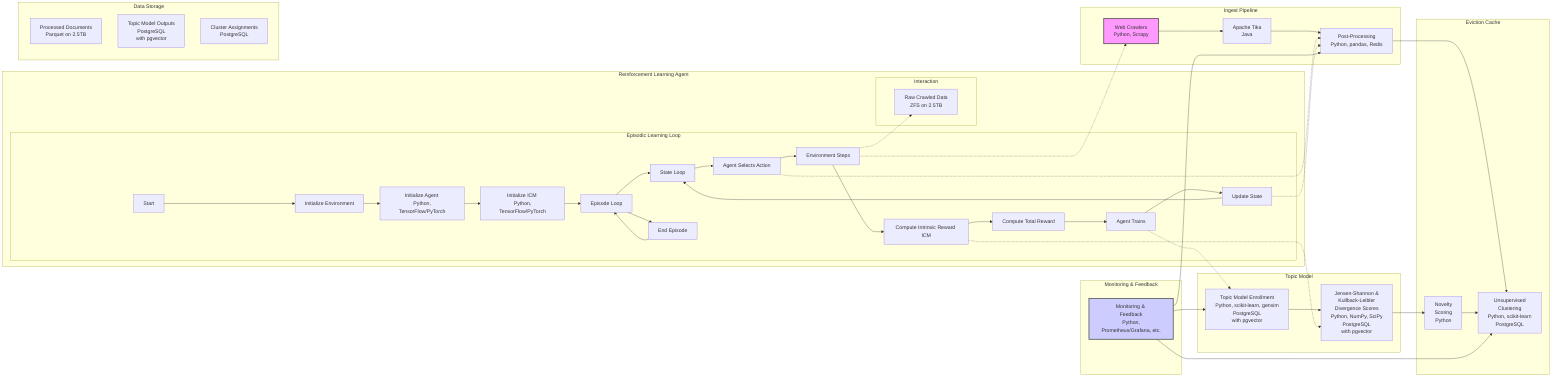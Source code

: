graph LR
    subgraph Ingest Pipeline
        A[Web Crawlers <br/> Python, Scrapy] --> B[Apache Tika <br/> Java] --> C[Post-Processing <br/> Python, pandas, Redis]
    end

    subgraph Topic Model
        D[Topic Model Enrollment <br/> Python, scikit-learn, gensim <br/> PostgreSQL <br/> with pgvector] --> E[Jensen-Shannon & <br/> Kullback-Leibler <br/> Divergence Scores <br/> Python, NumPy, SciPy <br/> PostgreSQL <br/> with pgvector]
    end

    subgraph Eviction Cache
        C --> F[Unsupervised <br/> Clustering <br/> Python, scikit-learn <br/> PostgreSQL]
        E --> G[Novelty <br/> Scoring <br/> Python] --> F
    end

    subgraph Reinforcement Learning Agent
        subgraph Episodic Learning Loop
            AA[Start] --> BB[Initialize Environment]
            BB --> CC[Initialize Agent <br/> Python, TensorFlow/PyTorch]
            CC --> DD[Initialize ICM <br/> Python, TensorFlow/PyTorch]
            DD --> EE[Episode Loop]
            EE --> FF[State Loop]
            FF --> GG[Agent Selects Action]
            GG --> HH[Environment Steps]
            HH --> II[Compute Intrinsic Reward ICM]
            II --> JJ[Compute Total Reward]
            JJ --> KK[Agent Trains]
            KK --> LL[Update State]
            LL --> FF
            EE --> MM[End Episode]
            MM --> EE
        end

        subgraph Interaction
            GG -.-> C
            HH -.-> A
            KK -.-> D
            LL -.-> C
            HH -.-> I
            II -.-> E
        end
    end

    subgraph Data Storage
        I[Raw Crawled Data <br/> ZFS on 2.5TB]
        J[Processed Documents <br/> Parquet on 2.5TB]
        K[Topic Model Outputs <br/> PostgreSQL <br/> with pgvector]
        L[Cluster Assignments <br/> PostgreSQL]
    end

    subgraph Monitoring & Feedback
        H[Monitoring & <br/> Feedback <br/> Python, Prometheus/Grafana, etc.] --> C
        H --> D
        H --> F
    end

    style A fill:#f9f,stroke:#333,stroke-width:2px
    style H fill:#ccf,stroke:#333,stroke-width:2px